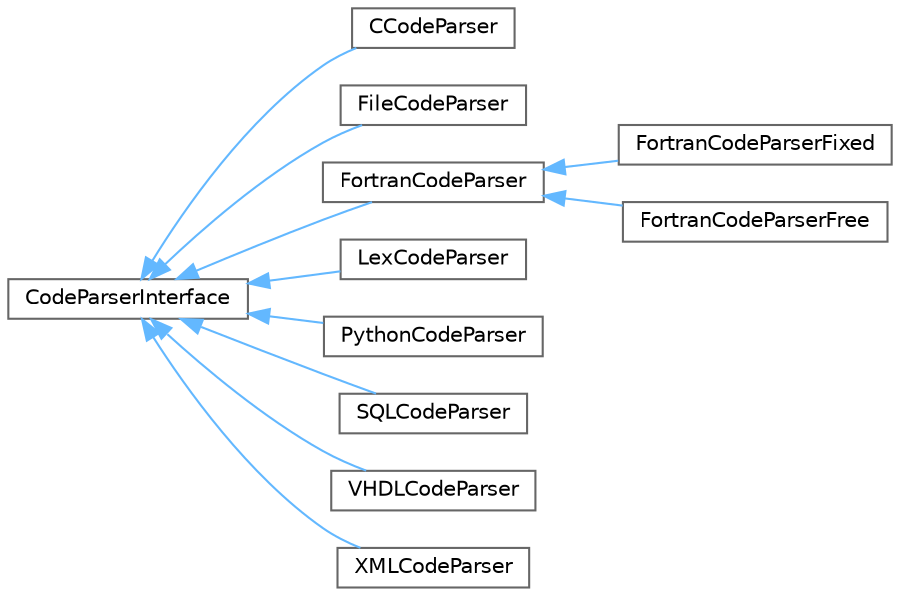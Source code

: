 digraph "Graphical Class Hierarchy"
{
 // INTERACTIVE_SVG=YES
 // LATEX_PDF_SIZE
  bgcolor="transparent";
  edge [fontname=Helvetica,fontsize=10,labelfontname=Helvetica,labelfontsize=10];
  node [fontname=Helvetica,fontsize=10,shape=box,height=0.2,width=0.4];
  rankdir="LR";
  Node0 [id="Node000000",label="CodeParserInterface",height=0.2,width=0.4,color="grey40", fillcolor="white", style="filled",URL="$d4/d65/class_code_parser_interface.html",tooltip="Abstract interface for code parsers."];
  Node0 -> Node1 [id="edge4_Node000000_Node000001",dir="back",color="steelblue1",style="solid",tooltip=" "];
  Node1 [id="Node000001",label="CCodeParser",height=0.2,width=0.4,color="grey40", fillcolor="white", style="filled",URL="$d0/d53/class_c_code_parser.html",tooltip=" "];
  Node0 -> Node2 [id="edge5_Node000000_Node000002",dir="back",color="steelblue1",style="solid",tooltip=" "];
  Node2 [id="Node000002",label="FileCodeParser",height=0.2,width=0.4,color="grey40", fillcolor="white", style="filled",URL="$da/d02/class_file_code_parser.html",tooltip="Generic code parser."];
  Node0 -> Node3 [id="edge6_Node000000_Node000003",dir="back",color="steelblue1",style="solid",tooltip=" "];
  Node3 [id="Node000003",label="FortranCodeParser",height=0.2,width=0.4,color="grey40", fillcolor="white", style="filled",URL="$d8/dc0/class_fortran_code_parser.html",tooltip=" "];
  Node3 -> Node4 [id="edge7_Node000003_Node000004",dir="back",color="steelblue1",style="solid",tooltip=" "];
  Node4 [id="Node000004",label="FortranCodeParserFixed",height=0.2,width=0.4,color="grey40", fillcolor="white", style="filled",URL="$d6/dbc/class_fortran_code_parser_fixed.html",tooltip=" "];
  Node3 -> Node5 [id="edge8_Node000003_Node000005",dir="back",color="steelblue1",style="solid",tooltip=" "];
  Node5 [id="Node000005",label="FortranCodeParserFree",height=0.2,width=0.4,color="grey40", fillcolor="white", style="filled",URL="$d7/d86/class_fortran_code_parser_free.html",tooltip=" "];
  Node0 -> Node6 [id="edge9_Node000000_Node000006",dir="back",color="steelblue1",style="solid",tooltip=" "];
  Node6 [id="Node000006",label="LexCodeParser",height=0.2,width=0.4,color="grey40", fillcolor="white", style="filled",URL="$da/d18/class_lex_code_parser.html",tooltip="LEX code scanner."];
  Node0 -> Node7 [id="edge10_Node000000_Node000007",dir="back",color="steelblue1",style="solid",tooltip=" "];
  Node7 [id="Node000007",label="PythonCodeParser",height=0.2,width=0.4,color="grey40", fillcolor="white", style="filled",URL="$d5/d3e/class_python_code_parser.html",tooltip=" "];
  Node0 -> Node8 [id="edge11_Node000000_Node000008",dir="back",color="steelblue1",style="solid",tooltip=" "];
  Node8 [id="Node000008",label="SQLCodeParser",height=0.2,width=0.4,color="grey40", fillcolor="white", style="filled",URL="$d1/d05/class_s_q_l_code_parser.html",tooltip="SQL scanner."];
  Node0 -> Node9 [id="edge12_Node000000_Node000009",dir="back",color="steelblue1",style="solid",tooltip=" "];
  Node9 [id="Node000009",label="VHDLCodeParser",height=0.2,width=0.4,color="grey40", fillcolor="white", style="filled",URL="$de/d18/class_v_h_d_l_code_parser.html",tooltip=" "];
  Node0 -> Node10 [id="edge13_Node000000_Node000010",dir="back",color="steelblue1",style="solid",tooltip=" "];
  Node10 [id="Node000010",label="XMLCodeParser",height=0.2,width=0.4,color="grey40", fillcolor="white", style="filled",URL="$d7/db4/class_x_m_l_code_parser.html",tooltip="XML scanner."];
}
